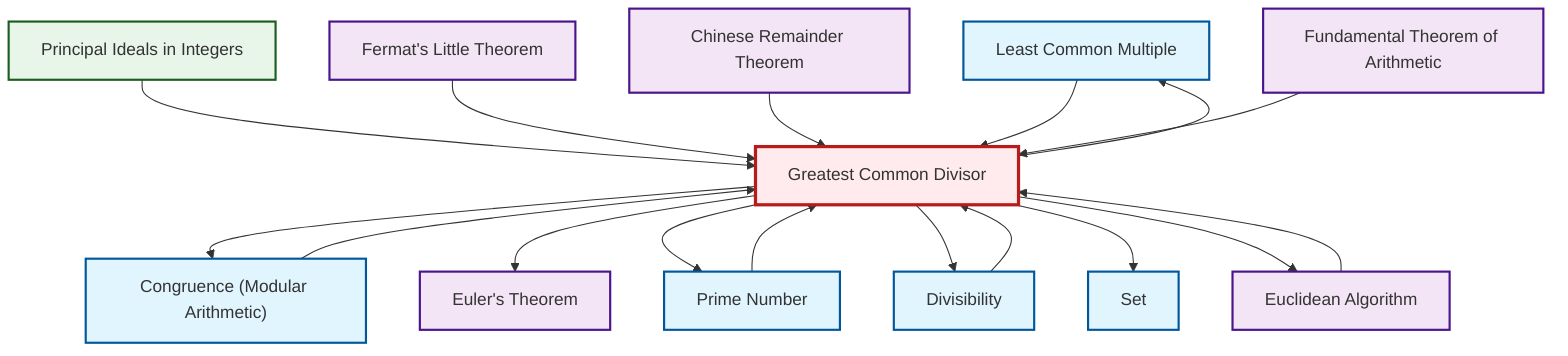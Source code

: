 graph TD
    classDef definition fill:#e1f5fe,stroke:#01579b,stroke-width:2px
    classDef theorem fill:#f3e5f5,stroke:#4a148c,stroke-width:2px
    classDef axiom fill:#fff3e0,stroke:#e65100,stroke-width:2px
    classDef example fill:#e8f5e9,stroke:#1b5e20,stroke-width:2px
    classDef current fill:#ffebee,stroke:#b71c1c,stroke-width:3px
    def-lcm["Least Common Multiple"]:::definition
    thm-chinese-remainder["Chinese Remainder Theorem"]:::theorem
    ex-principal-ideal["Principal Ideals in Integers"]:::example
    def-prime["Prime Number"]:::definition
    def-gcd["Greatest Common Divisor"]:::definition
    thm-euclidean-algorithm["Euclidean Algorithm"]:::theorem
    thm-fundamental-arithmetic["Fundamental Theorem of Arithmetic"]:::theorem
    thm-fermat-little["Fermat's Little Theorem"]:::theorem
    def-divisibility["Divisibility"]:::definition
    def-set["Set"]:::definition
    def-congruence["Congruence (Modular Arithmetic)"]:::definition
    thm-euler["Euler's Theorem"]:::theorem
    ex-principal-ideal --> def-gcd
    thm-fermat-little --> def-gcd
    def-gcd --> def-congruence
    thm-chinese-remainder --> def-gcd
    def-lcm --> def-gcd
    def-divisibility --> def-gcd
    def-gcd --> def-lcm
    def-gcd --> thm-euler
    thm-euclidean-algorithm --> def-gcd
    def-gcd --> def-prime
    thm-fundamental-arithmetic --> def-gcd
    def-prime --> def-gcd
    def-gcd --> def-divisibility
    def-congruence --> def-gcd
    def-gcd --> def-set
    def-gcd --> thm-euclidean-algorithm
    class def-gcd current